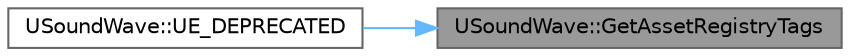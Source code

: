 digraph "USoundWave::GetAssetRegistryTags"
{
 // INTERACTIVE_SVG=YES
 // LATEX_PDF_SIZE
  bgcolor="transparent";
  edge [fontname=Helvetica,fontsize=10,labelfontname=Helvetica,labelfontsize=10];
  node [fontname=Helvetica,fontsize=10,shape=box,height=0.2,width=0.4];
  rankdir="RL";
  Node1 [id="Node000001",label="USoundWave::GetAssetRegistryTags",height=0.2,width=0.4,color="gray40", fillcolor="grey60", style="filled", fontcolor="black",tooltip=" "];
  Node1 -> Node2 [id="edge1_Node000001_Node000002",dir="back",color="steelblue1",style="solid",tooltip=" "];
  Node2 [id="Node000002",label="USoundWave::UE_DEPRECATED",height=0.2,width=0.4,color="grey40", fillcolor="white", style="filled",URL="$d9/db4/classUSoundWave.html#aa2ae4913ed2a84d7dc781a9c688d4f3f",tooltip=" "];
}
